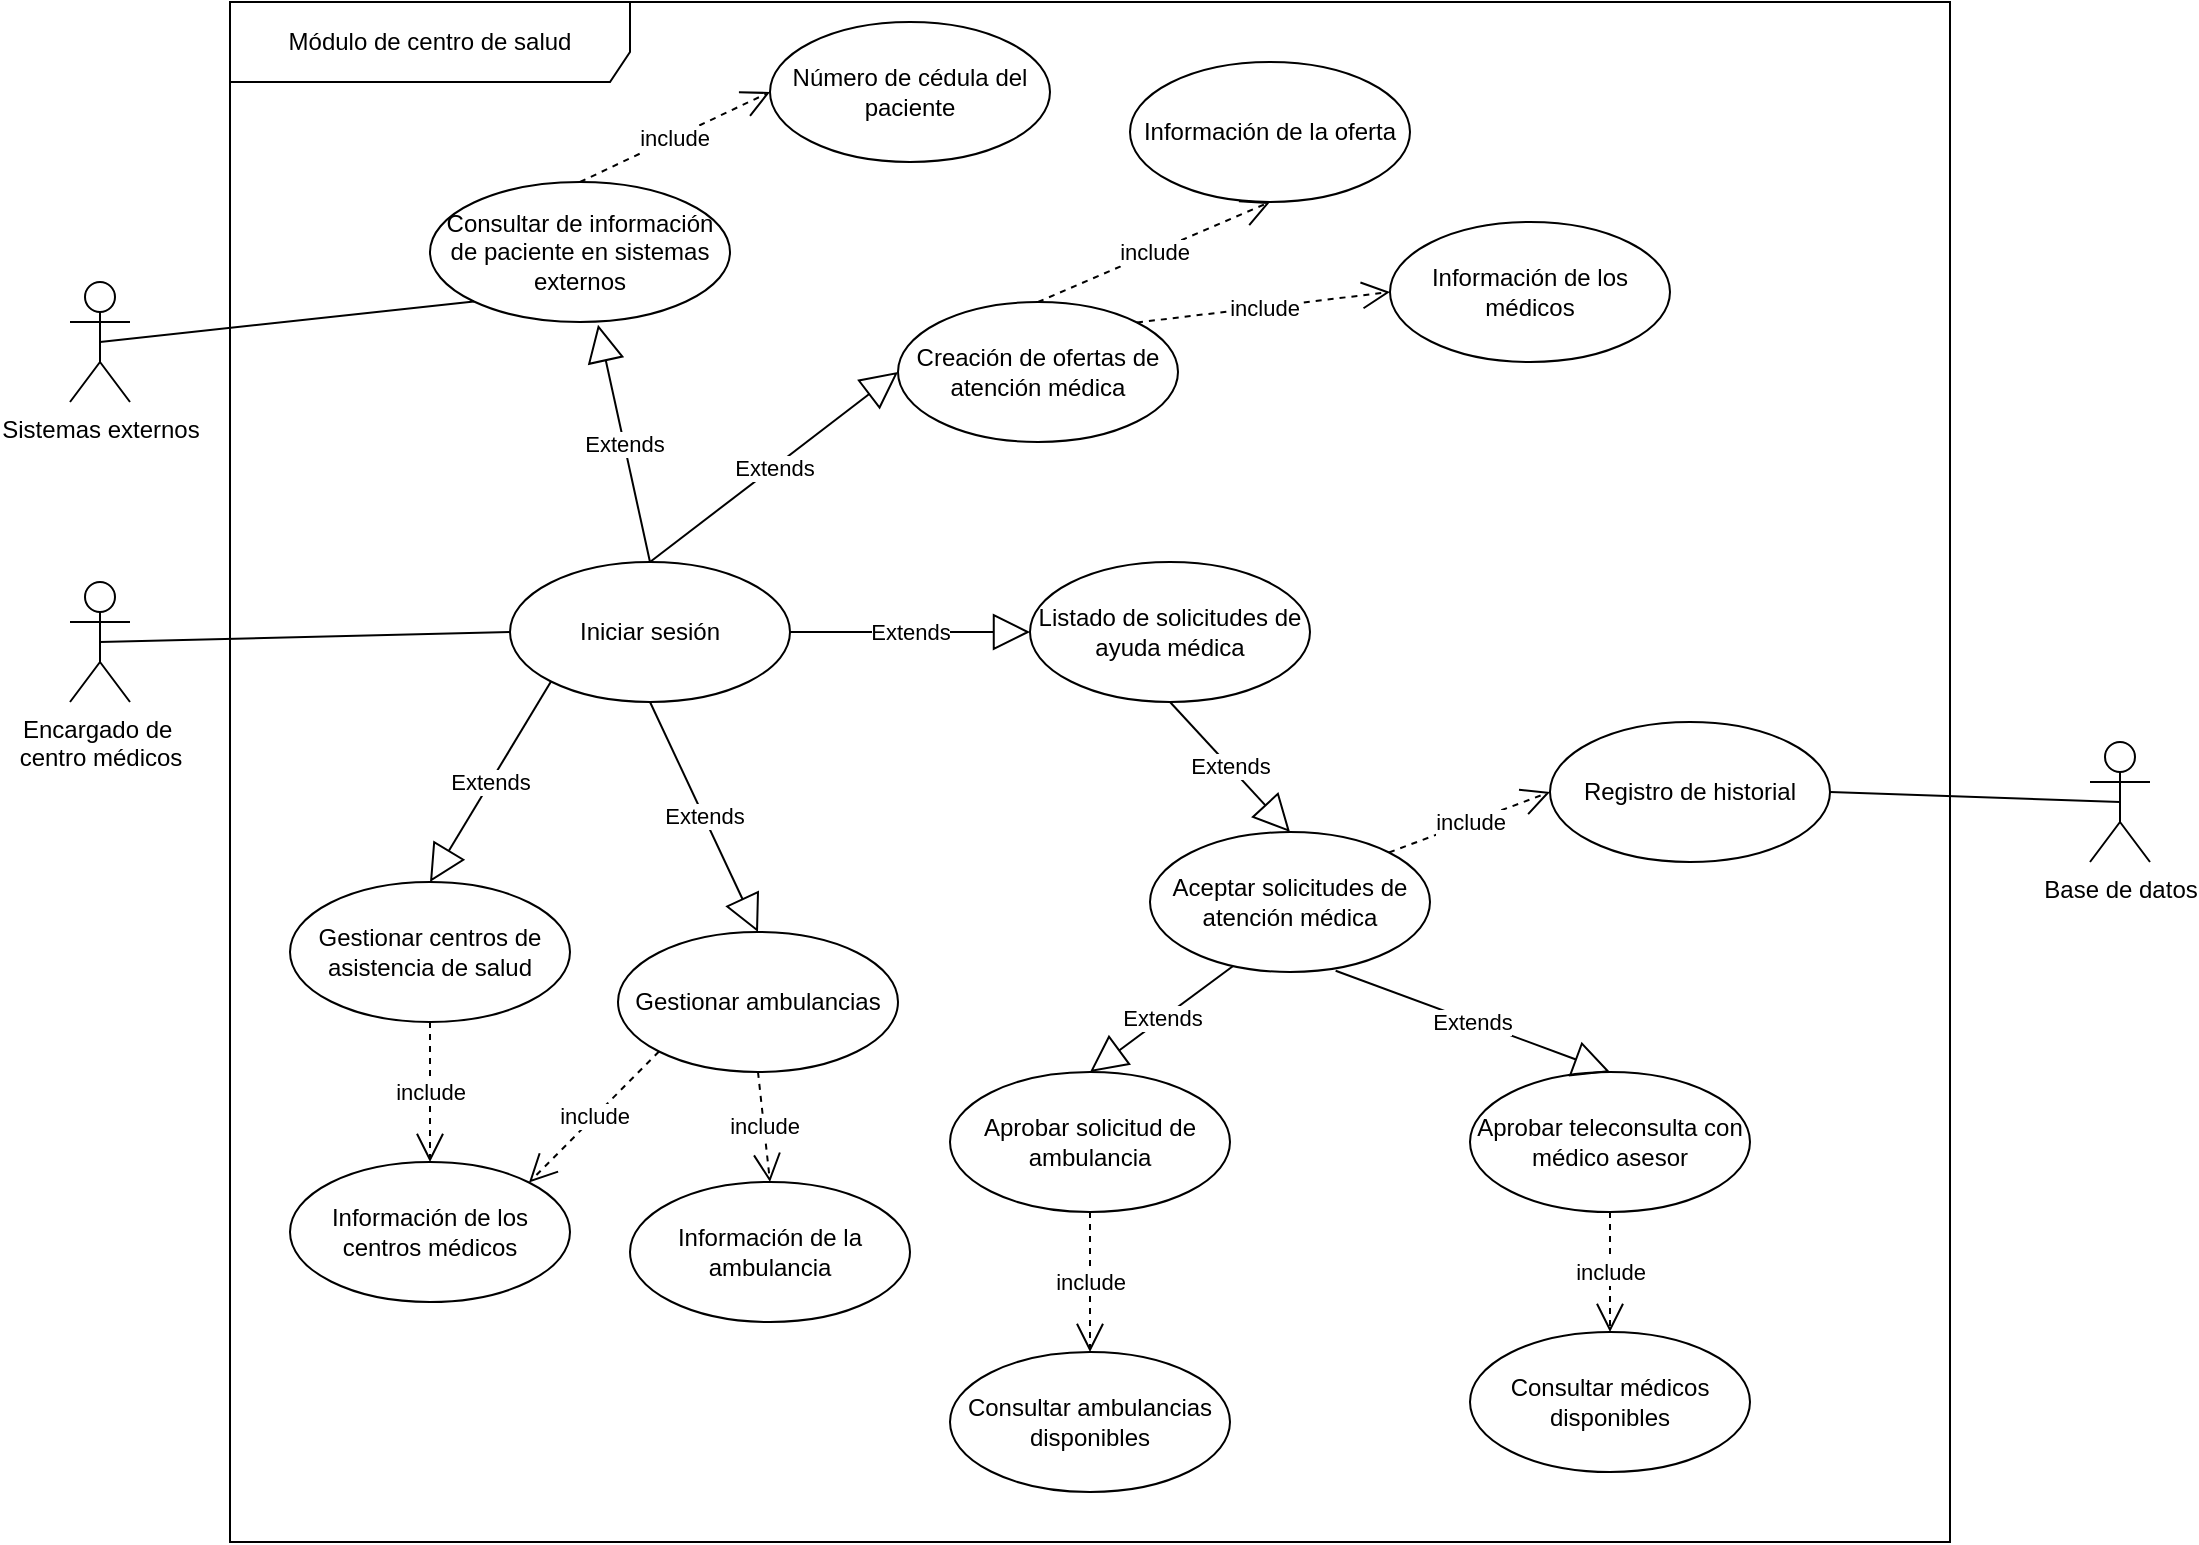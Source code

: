<mxfile version="14.9.6" type="device"><diagram id="ecuWP6AFNu13JYA2gEtX" name="Página-1"><mxGraphModel dx="1463" dy="846" grid="1" gridSize="10" guides="1" tooltips="1" connect="1" arrows="1" fold="1" page="1" pageScale="1" pageWidth="827" pageHeight="1169" math="0" shadow="0"><root><mxCell id="0"/><mxCell id="1" parent="0"/><mxCell id="MbSx1RjI245N4e4aRvz2-1" value="Módulo de centro de salud" style="shape=umlFrame;whiteSpace=wrap;html=1;width=200;height=40;" parent="1" vertex="1"><mxGeometry x="130" y="190" width="860" height="770" as="geometry"/></mxCell><mxCell id="MbSx1RjI245N4e4aRvz2-2" value="Encargado de&amp;nbsp;&lt;br&gt;centro médicos" style="shape=umlActor;verticalLabelPosition=bottom;verticalAlign=top;html=1;" parent="1" vertex="1"><mxGeometry x="50" y="480" width="30" height="60" as="geometry"/></mxCell><mxCell id="MbSx1RjI245N4e4aRvz2-3" value="Iniciar sesión" style="ellipse;whiteSpace=wrap;html=1;" parent="1" vertex="1"><mxGeometry x="270" y="470" width="140" height="70" as="geometry"/></mxCell><mxCell id="MbSx1RjI245N4e4aRvz2-8" value="" style="endArrow=none;html=1;exitX=0.5;exitY=0.5;exitDx=0;exitDy=0;exitPerimeter=0;entryX=0;entryY=0.5;entryDx=0;entryDy=0;" parent="1" source="MbSx1RjI245N4e4aRvz2-2" target="MbSx1RjI245N4e4aRvz2-3" edge="1"><mxGeometry width="50" height="50" relative="1" as="geometry"><mxPoint x="280" y="650" as="sourcePoint"/><mxPoint x="330" y="600" as="targetPoint"/></mxGeometry></mxCell><mxCell id="MbSx1RjI245N4e4aRvz2-12" value="Listado de solicitudes de ayuda médica" style="ellipse;whiteSpace=wrap;html=1;" parent="1" vertex="1"><mxGeometry x="530" y="470" width="140" height="70" as="geometry"/></mxCell><mxCell id="MbSx1RjI245N4e4aRvz2-13" value="Extends" style="endArrow=block;endSize=16;endFill=0;html=1;exitX=1;exitY=0.5;exitDx=0;exitDy=0;entryX=0;entryY=0.5;entryDx=0;entryDy=0;" parent="1" source="MbSx1RjI245N4e4aRvz2-3" target="MbSx1RjI245N4e4aRvz2-12" edge="1"><mxGeometry width="160" relative="1" as="geometry"><mxPoint x="270" y="600" as="sourcePoint"/><mxPoint x="520" y="505" as="targetPoint"/></mxGeometry></mxCell><mxCell id="MbSx1RjI245N4e4aRvz2-15" value="Aceptar solicitudes de atención médica" style="ellipse;whiteSpace=wrap;html=1;" parent="1" vertex="1"><mxGeometry x="590" y="605" width="140" height="70" as="geometry"/></mxCell><mxCell id="MbSx1RjI245N4e4aRvz2-16" value="Extends" style="endArrow=block;endSize=16;endFill=0;html=1;exitX=0.5;exitY=1;exitDx=0;exitDy=0;entryX=0.5;entryY=0;entryDx=0;entryDy=0;" parent="1" source="MbSx1RjI245N4e4aRvz2-12" target="MbSx1RjI245N4e4aRvz2-15" edge="1"><mxGeometry width="160" relative="1" as="geometry"><mxPoint x="420" y="515" as="sourcePoint"/><mxPoint x="530" y="515" as="targetPoint"/></mxGeometry></mxCell><mxCell id="MbSx1RjI245N4e4aRvz2-17" value="Aprobar solicitud de ambulancia" style="ellipse;whiteSpace=wrap;html=1;" parent="1" vertex="1"><mxGeometry x="490" y="725" width="140" height="70" as="geometry"/></mxCell><mxCell id="MbSx1RjI245N4e4aRvz2-18" value="Extends" style="endArrow=block;endSize=16;endFill=0;html=1;exitX=0.297;exitY=0.957;exitDx=0;exitDy=0;entryX=0.5;entryY=0;entryDx=0;entryDy=0;exitPerimeter=0;" parent="1" source="MbSx1RjI245N4e4aRvz2-15" target="MbSx1RjI245N4e4aRvz2-17" edge="1"><mxGeometry width="160" relative="1" as="geometry"><mxPoint x="660" y="650" as="sourcePoint"/><mxPoint x="660" y="715" as="targetPoint"/></mxGeometry></mxCell><mxCell id="MbSx1RjI245N4e4aRvz2-19" value="Consultar ambulancias disponibles" style="ellipse;whiteSpace=wrap;html=1;" parent="1" vertex="1"><mxGeometry x="490" y="865" width="140" height="70" as="geometry"/></mxCell><mxCell id="MbSx1RjI245N4e4aRvz2-20" value="include" style="endArrow=open;endSize=12;dashed=1;html=1;exitX=0.5;exitY=1;exitDx=0;exitDy=0;entryX=0.5;entryY=0;entryDx=0;entryDy=0;" parent="1" source="MbSx1RjI245N4e4aRvz2-17" target="MbSx1RjI245N4e4aRvz2-19" edge="1"><mxGeometry width="160" relative="1" as="geometry"><mxPoint x="370" y="905" as="sourcePoint"/><mxPoint x="530" y="905" as="targetPoint"/></mxGeometry></mxCell><mxCell id="MbSx1RjI245N4e4aRvz2-21" value="Aprobar teleconsulta con médico asesor" style="ellipse;whiteSpace=wrap;html=1;" parent="1" vertex="1"><mxGeometry x="750" y="725" width="140" height="70" as="geometry"/></mxCell><mxCell id="MbSx1RjI245N4e4aRvz2-22" value="Extends" style="endArrow=block;endSize=16;endFill=0;html=1;exitX=0.663;exitY=0.991;exitDx=0;exitDy=0;entryX=0.5;entryY=0;entryDx=0;entryDy=0;exitPerimeter=0;" parent="1" source="MbSx1RjI245N4e4aRvz2-15" target="MbSx1RjI245N4e4aRvz2-21" edge="1"><mxGeometry width="160" relative="1" as="geometry"><mxPoint x="631.58" y="781.99" as="sourcePoint"/><mxPoint x="530" y="815" as="targetPoint"/></mxGeometry></mxCell><mxCell id="MbSx1RjI245N4e4aRvz2-23" value="Consultar médicos disponibles" style="ellipse;whiteSpace=wrap;html=1;" parent="1" vertex="1"><mxGeometry x="750" y="855" width="140" height="70" as="geometry"/></mxCell><mxCell id="MbSx1RjI245N4e4aRvz2-24" value="include" style="endArrow=open;endSize=12;dashed=1;html=1;exitX=0.5;exitY=1;exitDx=0;exitDy=0;entryX=0.5;entryY=0;entryDx=0;entryDy=0;" parent="1" source="MbSx1RjI245N4e4aRvz2-21" target="MbSx1RjI245N4e4aRvz2-23" edge="1"><mxGeometry width="160" relative="1" as="geometry"><mxPoint x="570" y="805" as="sourcePoint"/><mxPoint x="570" y="875" as="targetPoint"/></mxGeometry></mxCell><mxCell id="MbSx1RjI245N4e4aRvz2-25" value="Consultar de información de paciente en sistemas externos" style="ellipse;whiteSpace=wrap;html=1;" parent="1" vertex="1"><mxGeometry x="230" y="280" width="150" height="70" as="geometry"/></mxCell><mxCell id="MbSx1RjI245N4e4aRvz2-26" value="Extends" style="endArrow=block;endSize=16;endFill=0;html=1;exitX=0.5;exitY=0;exitDx=0;exitDy=0;entryX=0.56;entryY=1.02;entryDx=0;entryDy=0;entryPerimeter=0;" parent="1" source="MbSx1RjI245N4e4aRvz2-3" target="MbSx1RjI245N4e4aRvz2-25" edge="1"><mxGeometry width="160" relative="1" as="geometry"><mxPoint x="420" y="515" as="sourcePoint"/><mxPoint x="310" y="350" as="targetPoint"/></mxGeometry></mxCell><mxCell id="MbSx1RjI245N4e4aRvz2-27" value="Sistemas externos" style="shape=umlActor;verticalLabelPosition=bottom;verticalAlign=top;html=1;" parent="1" vertex="1"><mxGeometry x="50" y="330" width="30" height="60" as="geometry"/></mxCell><mxCell id="MbSx1RjI245N4e4aRvz2-28" value="" style="endArrow=none;html=1;exitX=0.5;exitY=0.5;exitDx=0;exitDy=0;exitPerimeter=0;entryX=0;entryY=1;entryDx=0;entryDy=0;" parent="1" source="MbSx1RjI245N4e4aRvz2-27" target="MbSx1RjI245N4e4aRvz2-25" edge="1"><mxGeometry width="50" height="50" relative="1" as="geometry"><mxPoint x="95" y="550" as="sourcePoint"/><mxPoint x="230" y="515" as="targetPoint"/></mxGeometry></mxCell><mxCell id="MbSx1RjI245N4e4aRvz2-29" value="Número de cédula del paciente" style="ellipse;whiteSpace=wrap;html=1;" parent="1" vertex="1"><mxGeometry x="400" y="200" width="140" height="70" as="geometry"/></mxCell><mxCell id="MbSx1RjI245N4e4aRvz2-30" value="include" style="endArrow=open;endSize=12;dashed=1;html=1;exitX=0.5;exitY=0;exitDx=0;exitDy=0;entryX=0;entryY=0.5;entryDx=0;entryDy=0;" parent="1" source="MbSx1RjI245N4e4aRvz2-25" target="MbSx1RjI245N4e4aRvz2-29" edge="1"><mxGeometry width="160" relative="1" as="geometry"><mxPoint x="510" y="820" as="sourcePoint"/><mxPoint x="510" y="890" as="targetPoint"/></mxGeometry></mxCell><mxCell id="MbSx1RjI245N4e4aRvz2-32" value="Registro de historial" style="ellipse;whiteSpace=wrap;html=1;" parent="1" vertex="1"><mxGeometry x="790" y="550" width="140" height="70" as="geometry"/></mxCell><mxCell id="MbSx1RjI245N4e4aRvz2-33" value="include" style="endArrow=open;endSize=12;dashed=1;html=1;exitX=1;exitY=0;exitDx=0;exitDy=0;entryX=0;entryY=0.5;entryDx=0;entryDy=0;" parent="1" source="MbSx1RjI245N4e4aRvz2-15" target="MbSx1RjI245N4e4aRvz2-32" edge="1"><mxGeometry width="160" relative="1" as="geometry"><mxPoint x="570" y="805" as="sourcePoint"/><mxPoint x="790" y="615" as="targetPoint"/></mxGeometry></mxCell><mxCell id="MbSx1RjI245N4e4aRvz2-34" value="Base de datos" style="shape=umlActor;verticalLabelPosition=bottom;verticalAlign=top;html=1;" parent="1" vertex="1"><mxGeometry x="1060" y="560" width="30" height="60" as="geometry"/></mxCell><mxCell id="MbSx1RjI245N4e4aRvz2-35" value="" style="endArrow=none;html=1;exitX=1;exitY=0.5;exitDx=0;exitDy=0;entryX=0.5;entryY=0.5;entryDx=0;entryDy=0;entryPerimeter=0;" parent="1" source="MbSx1RjI245N4e4aRvz2-32" target="MbSx1RjI245N4e4aRvz2-34" edge="1"><mxGeometry width="50" height="50" relative="1" as="geometry"><mxPoint x="790" y="670" as="sourcePoint"/><mxPoint x="925" y="670" as="targetPoint"/></mxGeometry></mxCell><mxCell id="MbSx1RjI245N4e4aRvz2-37" value="Creación de ofertas de atención médica" style="ellipse;whiteSpace=wrap;html=1;" parent="1" vertex="1"><mxGeometry x="464" y="340" width="140" height="70" as="geometry"/></mxCell><mxCell id="MbSx1RjI245N4e4aRvz2-38" value="Extends" style="endArrow=block;endSize=16;endFill=0;html=1;exitX=0.5;exitY=0;exitDx=0;exitDy=0;entryX=0;entryY=0.5;entryDx=0;entryDy=0;" parent="1" source="MbSx1RjI245N4e4aRvz2-3" target="MbSx1RjI245N4e4aRvz2-37" edge="1"><mxGeometry width="160" relative="1" as="geometry"><mxPoint x="420" y="515" as="sourcePoint"/><mxPoint x="540" y="515" as="targetPoint"/></mxGeometry></mxCell><mxCell id="MbSx1RjI245N4e4aRvz2-40" value="Información de los médicos" style="ellipse;whiteSpace=wrap;html=1;" parent="1" vertex="1"><mxGeometry x="710" y="300" width="140" height="70" as="geometry"/></mxCell><mxCell id="MbSx1RjI245N4e4aRvz2-41" value="Información de la oferta" style="ellipse;whiteSpace=wrap;html=1;" parent="1" vertex="1"><mxGeometry x="580" y="220" width="140" height="70" as="geometry"/></mxCell><mxCell id="MbSx1RjI245N4e4aRvz2-42" value="include" style="endArrow=open;endSize=12;dashed=1;html=1;exitX=0.5;exitY=0;exitDx=0;exitDy=0;entryX=0.5;entryY=1;entryDx=0;entryDy=0;" parent="1" source="MbSx1RjI245N4e4aRvz2-37" target="MbSx1RjI245N4e4aRvz2-41" edge="1"><mxGeometry width="160" relative="1" as="geometry"><mxPoint x="710" y="585" as="sourcePoint"/><mxPoint x="610" y="630" as="targetPoint"/></mxGeometry></mxCell><mxCell id="MbSx1RjI245N4e4aRvz2-43" value="include" style="endArrow=open;endSize=12;dashed=1;html=1;exitX=1;exitY=0;exitDx=0;exitDy=0;entryX=0;entryY=0.5;entryDx=0;entryDy=0;" parent="1" source="MbSx1RjI245N4e4aRvz2-37" target="MbSx1RjI245N4e4aRvz2-40" edge="1"><mxGeometry width="160" relative="1" as="geometry"><mxPoint x="544" y="350" as="sourcePoint"/><mxPoint x="630" y="280" as="targetPoint"/></mxGeometry></mxCell><mxCell id="MbSx1RjI245N4e4aRvz2-45" value="Gestionar ambulancias" style="ellipse;whiteSpace=wrap;html=1;" parent="1" vertex="1"><mxGeometry x="324" y="655" width="140" height="70" as="geometry"/></mxCell><mxCell id="MbSx1RjI245N4e4aRvz2-46" value="Extends" style="endArrow=block;endSize=16;endFill=0;html=1;exitX=0.5;exitY=1;exitDx=0;exitDy=0;entryX=0.5;entryY=0;entryDx=0;entryDy=0;" parent="1" source="MbSx1RjI245N4e4aRvz2-3" target="MbSx1RjI245N4e4aRvz2-45" edge="1"><mxGeometry width="160" relative="1" as="geometry"><mxPoint x="350" y="480" as="sourcePoint"/><mxPoint x="474" y="385" as="targetPoint"/></mxGeometry></mxCell><mxCell id="MbSx1RjI245N4e4aRvz2-47" value="Información de la ambulancia" style="ellipse;whiteSpace=wrap;html=1;" parent="1" vertex="1"><mxGeometry x="330" y="780" width="140" height="70" as="geometry"/></mxCell><mxCell id="MbSx1RjI245N4e4aRvz2-48" value="Información de los centros médicos" style="ellipse;whiteSpace=wrap;html=1;" parent="1" vertex="1"><mxGeometry x="160" y="770" width="140" height="70" as="geometry"/></mxCell><mxCell id="MbSx1RjI245N4e4aRvz2-49" value="include" style="endArrow=open;endSize=12;dashed=1;html=1;exitX=0.5;exitY=1;exitDx=0;exitDy=0;entryX=0.5;entryY=0;entryDx=0;entryDy=0;" parent="1" source="MbSx1RjI245N4e4aRvz2-45" target="MbSx1RjI245N4e4aRvz2-47" edge="1"><mxGeometry width="160" relative="1" as="geometry"><mxPoint x="570" y="820" as="sourcePoint"/><mxPoint x="240" y="740" as="targetPoint"/></mxGeometry></mxCell><mxCell id="MbSx1RjI245N4e4aRvz2-50" value="include" style="endArrow=open;endSize=12;dashed=1;html=1;exitX=0;exitY=1;exitDx=0;exitDy=0;entryX=1;entryY=0;entryDx=0;entryDy=0;" parent="1" source="MbSx1RjI245N4e4aRvz2-45" target="MbSx1RjI245N4e4aRvz2-48" edge="1"><mxGeometry width="160" relative="1" as="geometry"><mxPoint x="349.66" y="694.18" as="sourcePoint"/><mxPoint x="280" y="780" as="targetPoint"/></mxGeometry></mxCell><mxCell id="MbSx1RjI245N4e4aRvz2-52" value="Gestionar centros de asistencia de salud" style="ellipse;whiteSpace=wrap;html=1;" parent="1" vertex="1"><mxGeometry x="160" y="630" width="140" height="70" as="geometry"/></mxCell><mxCell id="MbSx1RjI245N4e4aRvz2-53" value="Extends" style="endArrow=block;endSize=16;endFill=0;html=1;exitX=0;exitY=1;exitDx=0;exitDy=0;entryX=0.5;entryY=0;entryDx=0;entryDy=0;" parent="1" source="MbSx1RjI245N4e4aRvz2-3" target="MbSx1RjI245N4e4aRvz2-52" edge="1"><mxGeometry width="160" relative="1" as="geometry"><mxPoint x="350" y="550" as="sourcePoint"/><mxPoint x="410" y="640" as="targetPoint"/></mxGeometry></mxCell><mxCell id="MbSx1RjI245N4e4aRvz2-55" value="include" style="endArrow=open;endSize=12;dashed=1;html=1;exitX=0.5;exitY=1;exitDx=0;exitDy=0;entryX=0.5;entryY=0;entryDx=0;entryDy=0;" parent="1" source="MbSx1RjI245N4e4aRvz2-52" target="MbSx1RjI245N4e4aRvz2-48" edge="1"><mxGeometry width="160" relative="1" as="geometry"><mxPoint x="354.503" y="724.749" as="sourcePoint"/><mxPoint x="289.497" y="790.251" as="targetPoint"/></mxGeometry></mxCell></root></mxGraphModel></diagram></mxfile>
